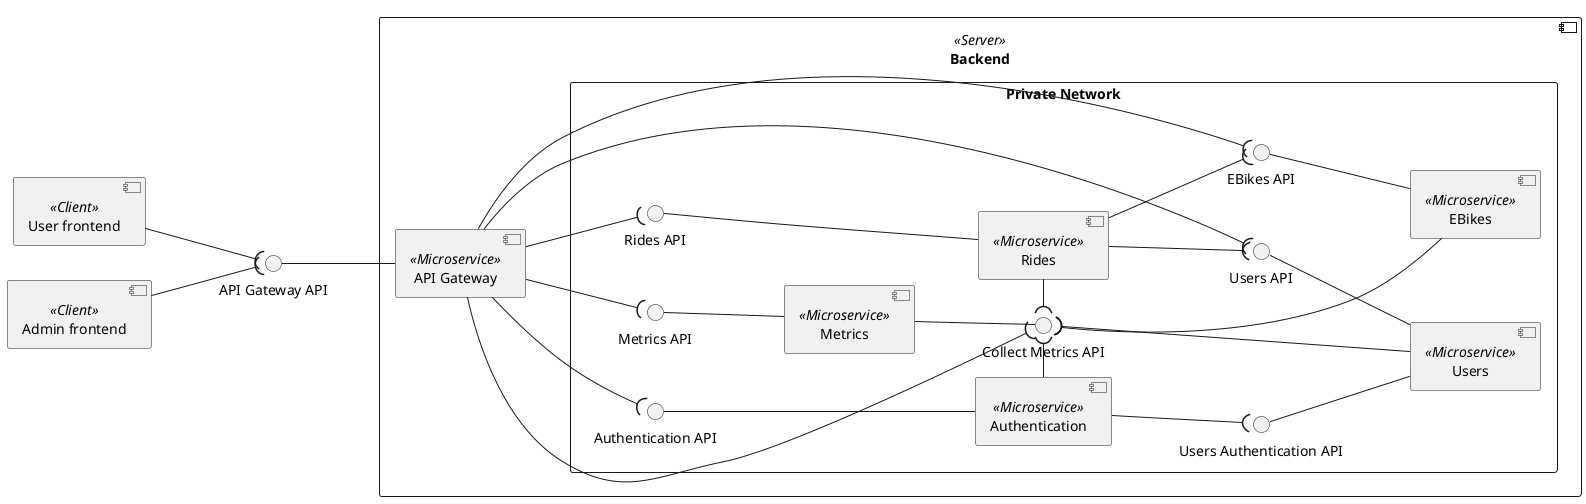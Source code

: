 @startuml components

left to right direction

component "User frontend" as UserFE <<Client>>
component "Admin frontend" as AdminFE <<Client>>

component Backend <<Server>> {
    component "API Gateway" <<Microservice>> as APIGateway

    rectangle "Private Network" {
        component "Metrics" <<Microservice>> as Metrics
        interface "Metrics API" as MetricsAPI
        interface "Collect Metrics API" as CollectMetricsAPI

        component "EBikes" <<Microservice>> as EBikes
        interface "EBikes API" as EBikesAPI
        
        component "Users" <<Microservice>> as Users
        interface "Users API" as UsersAPI

        component "Rides" <<Microservice>> as Rides
        interface "Rides API" as RidesAPI

        component "Authentication" <<Microservice>> as AuthService
        interface "Authentication API" as AuthAPI
        interface "Users Authentication API" as UserAuthAPI

        APIGateway --( MetricsAPI
        APIGateway --( CollectMetricsAPI
        Metrics -u-() MetricsAPI

        Metrics --() CollectMetricsAPI

        APIGateway --( EBikesAPI
        EBikes -u-() EBikesAPI
        EBikes -u-( CollectMetricsAPI

        APIGateway --( UsersAPI
        Users -u-() UsersAPI
        Users -u-() UserAuthAPI
        Users -u-( CollectMetricsAPI

        APIGateway --( RidesAPI
        Rides --u-() RidesAPI
        Rides --( UsersAPI
        Rides --( EBikesAPI
        Rides -l-( CollectMetricsAPI

        APIGateway --( AuthAPI
        AuthService --u-() AuthAPI
        AuthService --( UserAuthAPI
        AuthService -r-( CollectMetricsAPI
    }
}

APIGateway -u-() "API Gateway API"
UserFE --( "API Gateway API"
AdminFE --( "API Gateway API"

@enduml